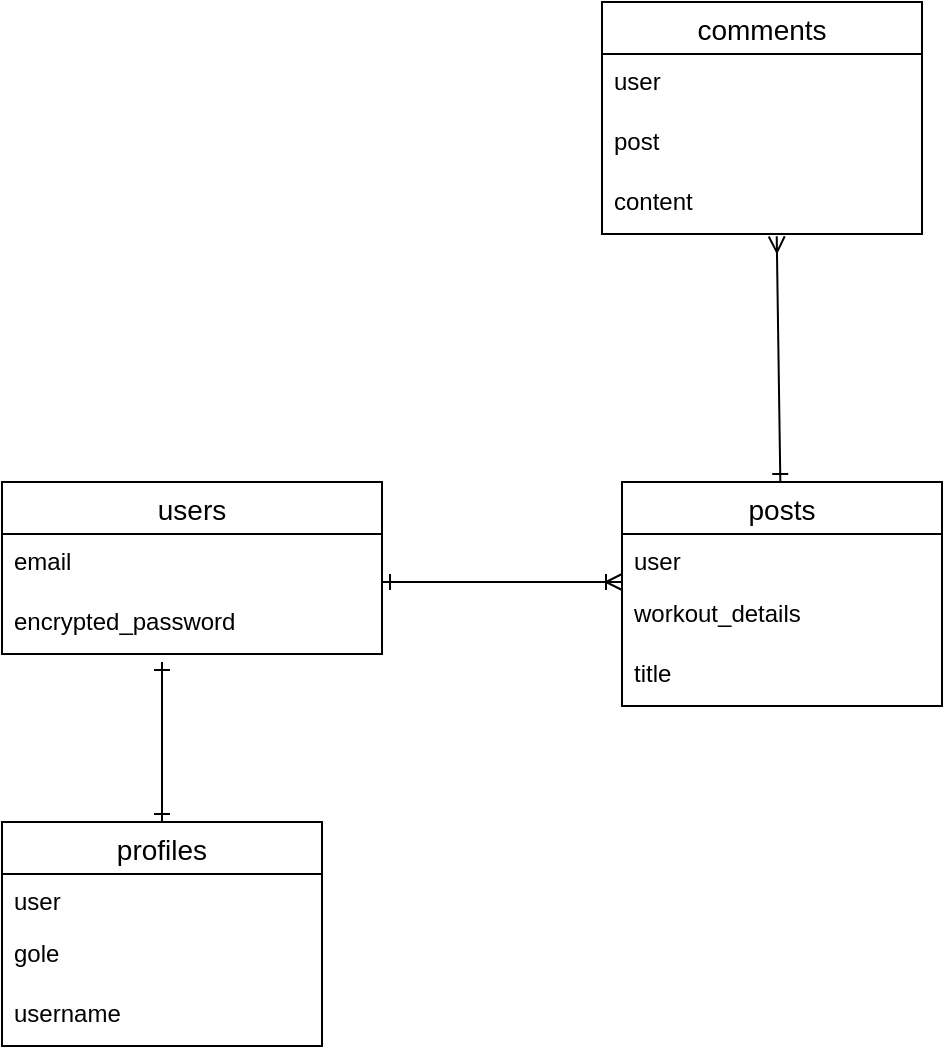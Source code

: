 <mxfile>
    <diagram id="x7lOP_PbC50wHRPUyGcJ" name="ページ1">
        <mxGraphModel dx="652" dy="669" grid="1" gridSize="10" guides="1" tooltips="1" connect="1" arrows="1" fold="1" page="1" pageScale="1" pageWidth="827" pageHeight="1169" math="0" shadow="0">
            <root>
                <mxCell id="0"/>
                <mxCell id="1" parent="0"/>
                <mxCell id="2" value="users" style="swimlane;fontStyle=0;childLayout=stackLayout;horizontal=1;startSize=26;horizontalStack=0;resizeParent=1;resizeParentMax=0;resizeLast=0;collapsible=1;marginBottom=0;align=center;fontSize=14;" vertex="1" parent="1">
                    <mxGeometry x="170" y="400" width="190" height="86" as="geometry"/>
                </mxCell>
                <mxCell id="4" value="email" style="text;strokeColor=none;fillColor=none;spacingLeft=4;spacingRight=4;overflow=hidden;rotatable=0;points=[[0,0.5],[1,0.5]];portConstraint=eastwest;fontSize=12;" vertex="1" parent="2">
                    <mxGeometry y="26" width="190" height="30" as="geometry"/>
                </mxCell>
                <mxCell id="5" value="encrypted_password" style="text;strokeColor=none;fillColor=none;spacingLeft=4;spacingRight=4;overflow=hidden;rotatable=0;points=[[0,0.5],[1,0.5]];portConstraint=eastwest;fontSize=12;" vertex="1" parent="2">
                    <mxGeometry y="56" width="190" height="30" as="geometry"/>
                </mxCell>
                <mxCell id="6" value="posts" style="swimlane;fontStyle=0;childLayout=stackLayout;horizontal=1;startSize=26;horizontalStack=0;resizeParent=1;resizeParentMax=0;resizeLast=0;collapsible=1;marginBottom=0;align=center;fontSize=14;" vertex="1" parent="1">
                    <mxGeometry x="480" y="400" width="160" height="112" as="geometry"/>
                </mxCell>
                <mxCell id="7" value="user" style="text;strokeColor=none;fillColor=none;spacingLeft=4;spacingRight=4;overflow=hidden;rotatable=0;points=[[0,0.5],[1,0.5]];portConstraint=eastwest;fontSize=12;" vertex="1" parent="6">
                    <mxGeometry y="26" width="160" height="26" as="geometry"/>
                </mxCell>
                <mxCell id="8" value="workout_details" style="text;strokeColor=none;fillColor=none;spacingLeft=4;spacingRight=4;overflow=hidden;rotatable=0;points=[[0,0.5],[1,0.5]];portConstraint=eastwest;fontSize=12;" vertex="1" parent="6">
                    <mxGeometry y="52" width="160" height="30" as="geometry"/>
                </mxCell>
                <mxCell id="9" value="title" style="text;strokeColor=none;fillColor=none;spacingLeft=4;spacingRight=4;overflow=hidden;rotatable=0;points=[[0,0.5],[1,0.5]];portConstraint=eastwest;fontSize=12;" vertex="1" parent="6">
                    <mxGeometry y="82" width="160" height="30" as="geometry"/>
                </mxCell>
                <mxCell id="11" value="comments" style="swimlane;fontStyle=0;childLayout=stackLayout;horizontal=1;startSize=26;horizontalStack=0;resizeParent=1;resizeParentMax=0;resizeLast=0;collapsible=1;marginBottom=0;align=center;fontSize=14;" vertex="1" parent="1">
                    <mxGeometry x="470" y="160" width="160" height="116" as="geometry"/>
                </mxCell>
                <mxCell id="12" value="user" style="text;strokeColor=none;fillColor=none;spacingLeft=4;spacingRight=4;overflow=hidden;rotatable=0;points=[[0,0.5],[1,0.5]];portConstraint=eastwest;fontSize=12;" vertex="1" parent="11">
                    <mxGeometry y="26" width="160" height="30" as="geometry"/>
                </mxCell>
                <mxCell id="13" value="post" style="text;strokeColor=none;fillColor=none;spacingLeft=4;spacingRight=4;overflow=hidden;rotatable=0;points=[[0,0.5],[1,0.5]];portConstraint=eastwest;fontSize=12;" vertex="1" parent="11">
                    <mxGeometry y="56" width="160" height="30" as="geometry"/>
                </mxCell>
                <mxCell id="14" value="content" style="text;strokeColor=none;fillColor=none;spacingLeft=4;spacingRight=4;overflow=hidden;rotatable=0;points=[[0,0.5],[1,0.5]];portConstraint=eastwest;fontSize=12;" vertex="1" parent="11">
                    <mxGeometry y="86" width="160" height="30" as="geometry"/>
                </mxCell>
                <mxCell id="15" value="profiles" style="swimlane;fontStyle=0;childLayout=stackLayout;horizontal=1;startSize=26;horizontalStack=0;resizeParent=1;resizeParentMax=0;resizeLast=0;collapsible=1;marginBottom=0;align=center;fontSize=14;" vertex="1" parent="1">
                    <mxGeometry x="170" y="570" width="160" height="112" as="geometry"/>
                </mxCell>
                <mxCell id="16" value="user" style="text;strokeColor=none;fillColor=none;spacingLeft=4;spacingRight=4;overflow=hidden;rotatable=0;points=[[0,0.5],[1,0.5]];portConstraint=eastwest;fontSize=12;" vertex="1" parent="15">
                    <mxGeometry y="26" width="160" height="26" as="geometry"/>
                </mxCell>
                <mxCell id="17" value="gole" style="text;strokeColor=none;fillColor=none;spacingLeft=4;spacingRight=4;overflow=hidden;rotatable=0;points=[[0,0.5],[1,0.5]];portConstraint=eastwest;fontSize=12;" vertex="1" parent="15">
                    <mxGeometry y="52" width="160" height="30" as="geometry"/>
                </mxCell>
                <mxCell id="18" value="username" style="text;strokeColor=none;fillColor=none;spacingLeft=4;spacingRight=4;overflow=hidden;rotatable=0;points=[[0,0.5],[1,0.5]];portConstraint=eastwest;fontSize=12;" vertex="1" parent="15">
                    <mxGeometry y="82" width="160" height="30" as="geometry"/>
                </mxCell>
                <mxCell id="19" value="" style="endArrow=ERone;html=1;rounded=0;horizontal=0;startArrow=ERoneToMany;startFill=0;endFill=0;" edge="1" parent="1">
                    <mxGeometry relative="1" as="geometry">
                        <mxPoint x="480" y="450" as="sourcePoint"/>
                        <mxPoint x="360" y="450" as="targetPoint"/>
                    </mxGeometry>
                </mxCell>
                <mxCell id="21" value="" style="endArrow=ERone;html=1;rounded=0;exitX=0.546;exitY=1.039;exitDx=0;exitDy=0;exitPerimeter=0;startArrow=ERmany;startFill=0;endFill=0;" edge="1" parent="1" source="14" target="6">
                    <mxGeometry relative="1" as="geometry">
                        <mxPoint x="460" y="340" as="sourcePoint"/>
                        <mxPoint x="620" y="340" as="targetPoint"/>
                        <Array as="points"/>
                    </mxGeometry>
                </mxCell>
                <mxCell id="26" value="" style="endArrow=ERone;html=1;rounded=0;startArrow=ERone;startFill=0;entryX=0.5;entryY=0;entryDx=0;entryDy=0;endFill=0;" edge="1" parent="1" target="15">
                    <mxGeometry relative="1" as="geometry">
                        <mxPoint x="250" y="490" as="sourcePoint"/>
                        <mxPoint x="250" y="560" as="targetPoint"/>
                    </mxGeometry>
                </mxCell>
            </root>
        </mxGraphModel>
    </diagram>
</mxfile>